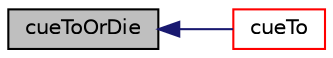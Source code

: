 digraph "cueToOrDie"
{
  bgcolor="transparent";
  edge [fontname="Helvetica",fontsize="10",labelfontname="Helvetica",labelfontsize="10"];
  node [fontname="Helvetica",fontsize="10",shape=record];
  rankdir="LR";
  Node1 [label="cueToOrDie",height=0.2,width=0.4,color="black", fillcolor="grey75", style="filled", fontcolor="black"];
  Node1 -> Node2 [dir="back",color="midnightblue",fontsize="10",style="solid",fontname="Helvetica"];
  Node2 [label="cueTo",height=0.2,width=0.4,color="red",URL="$a00012.html#ad08e08c3d9cfeb558bb9ff35a91996d8",tooltip="Cue up to cmd, reading args. "];
}
